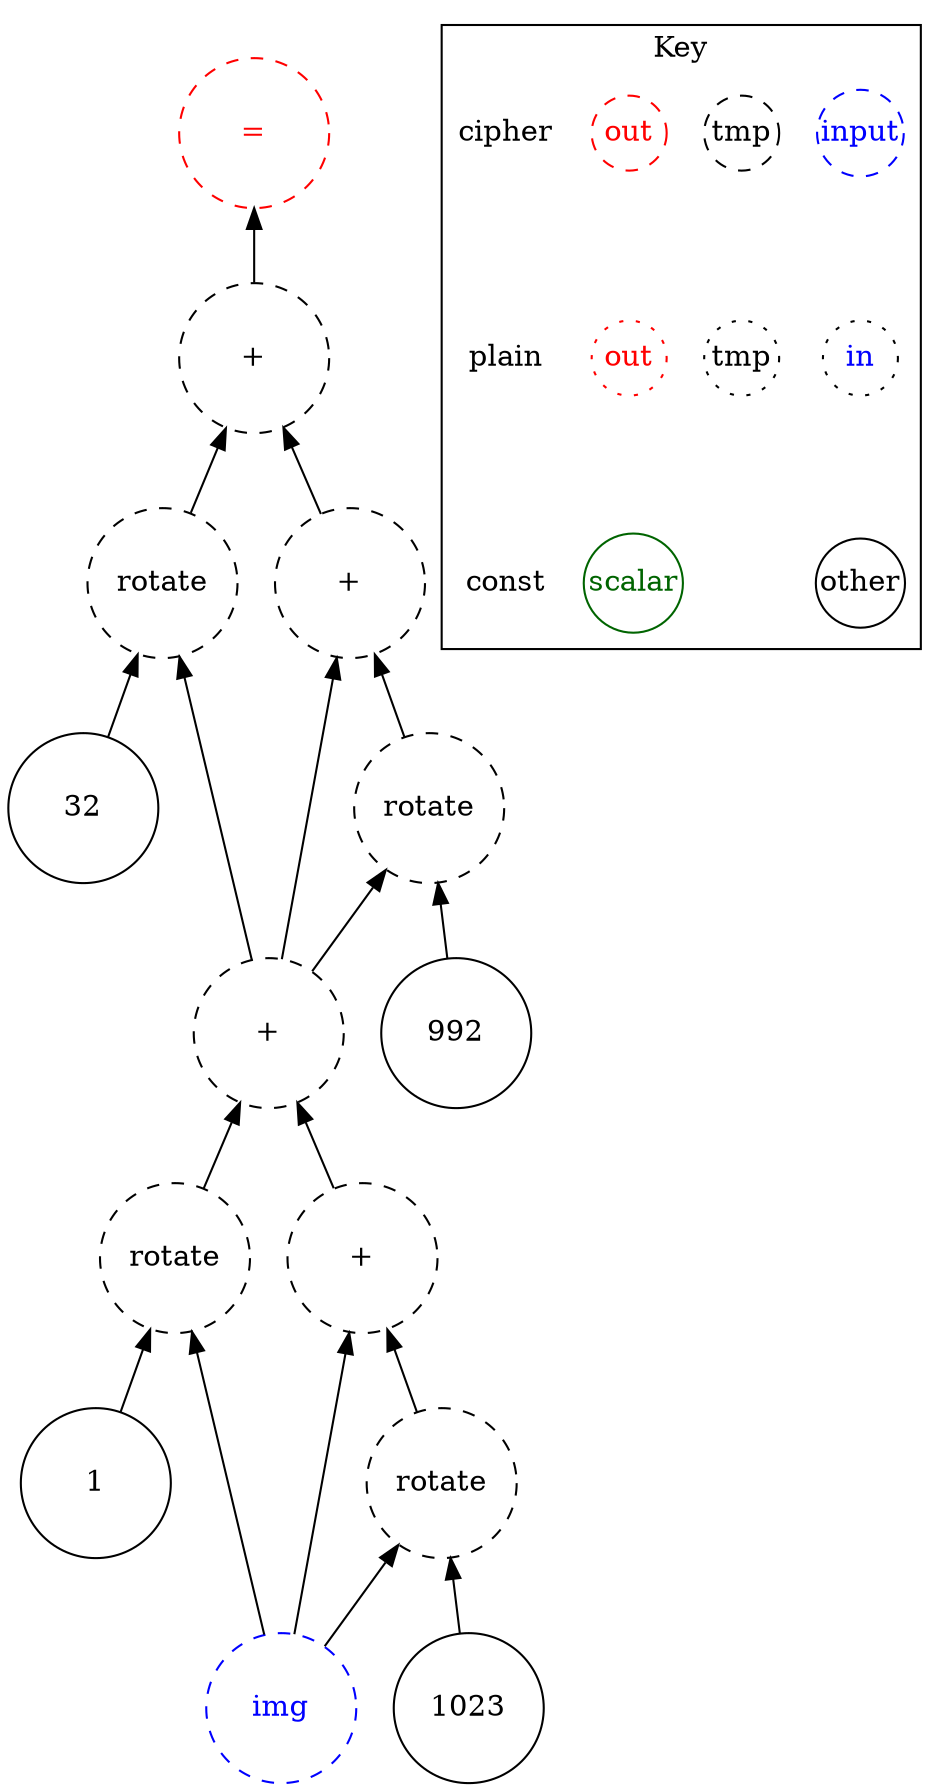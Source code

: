 digraph "box_blur" {
node [shape=circle width=1 margin=0]
edge [dir=back]
32 [label="32" style=solid]
1 [label="1" style=solid]
ciphertext0 [label="img" style=dashed color=blue fontcolor=blue]
ciphertext40 [label="rotate" style=dashed]
ciphertext40 -> ciphertext0
ciphertext40 -> 1
1023 [label="1023" style=solid]
ciphertext35 [label="rotate" style=dashed]
ciphertext35 -> ciphertext0
ciphertext35 -> 1023
ciphertext36 [label="+" style=dashed]
ciphertext36 -> ciphertext0
ciphertext36 -> ciphertext35
ciphertext41 [label="+" style=dashed]
ciphertext41 -> ciphertext36
ciphertext41 -> ciphertext40
ciphertext14 [label="rotate" style=dashed]
ciphertext14 -> ciphertext41
ciphertext14 -> 32
992 [label="992" style=solid]
ciphertext6 [label="rotate" style=dashed]
ciphertext6 -> ciphertext41
ciphertext6 -> 992
ciphertext16 [label="+" style=dashed]
ciphertext16 -> ciphertext6
ciphertext16 -> ciphertext41
ciphertext17 [label="+" style=dashed]
ciphertext17 -> ciphertext16
ciphertext17 -> ciphertext14
ciphertext18 [label="=" style=dashed color=red fontcolor=red]
ciphertext18 -> ciphertext17
subgraph cluster_key {
    graph[label="Key"]
    node [width=0.5]
    edge [dir=forward style=invis]
    in_cipher [label=input color=blue fontcolor=blue style=dashed]
    tmp_cipher [label=tmp color=black fontcolor=black style=dashed]
    out_cipher [label=out color=red fontcolor=red style=dashed]
    cipher [shape=plain]

    in_plain [label=in icolor=blue fontcolor=blue style=dotted]
    tmp_plain [label=tmp color=black fontcolor=black style=dotted]
    out_plain [label=out color=red fontcolor=red style=dotted]
    plain [shape=plain]
    
    other [color=black fontcolor=black style=solid]
    scalar [color=darkgreen fontcolor=darkgreen style=solid]
    const[shape=plain]
    
    cipher -> plain
    plain -> const
    out_cipher -> out_plain
    in_cipher -> in_plain
    tmp_cipher -> tmp_plain
    in_plain -> other
    out_plain -> scalar
}
}
